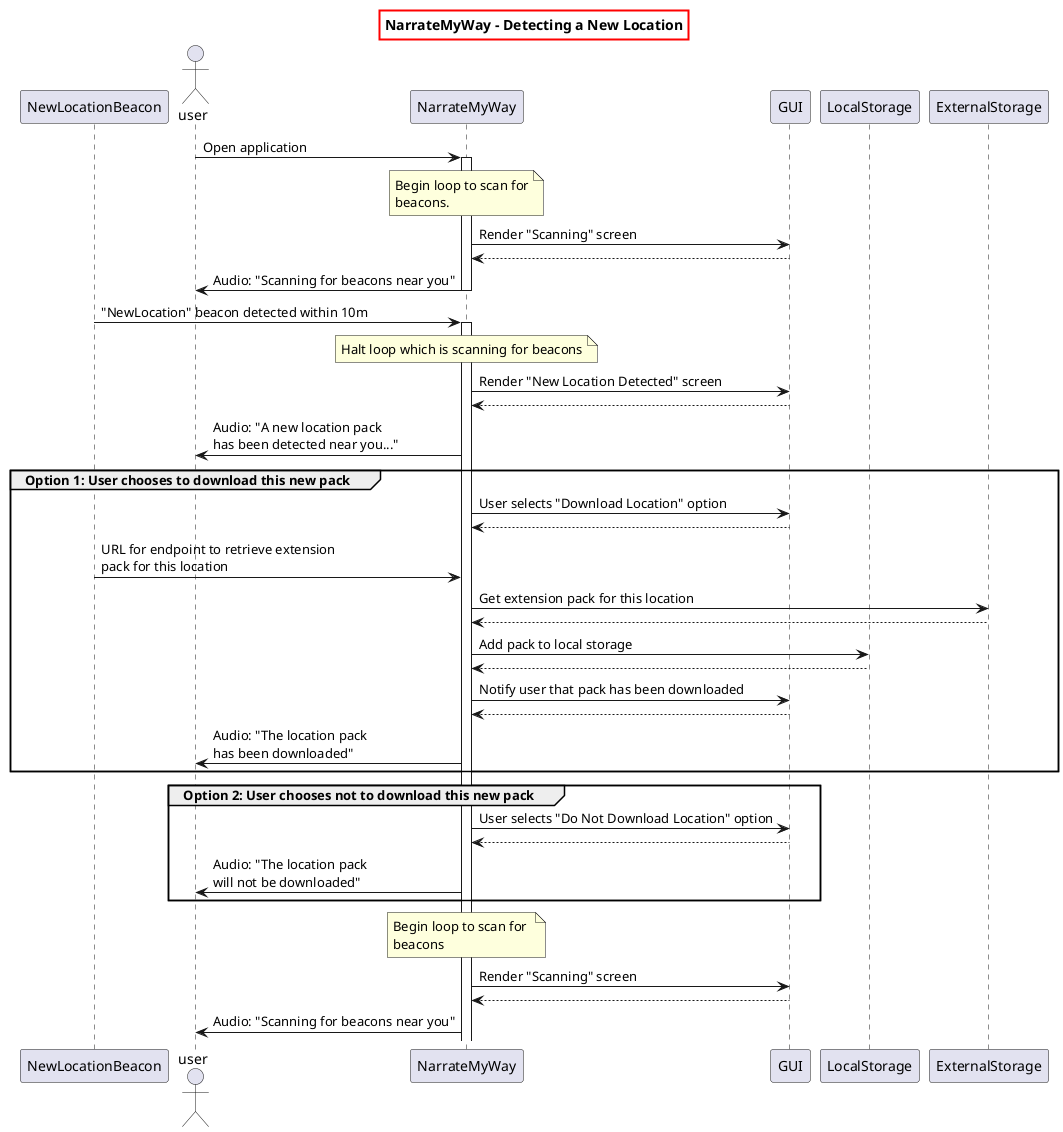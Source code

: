@startuml NMW-Main-New-Location
skinparam titleBorderThickness 2
skinparam titleBorderColor red
skinparam titleFontStyle bold

title NarrateMyWay - Detecting a New Location

participant NewLocationBeacon
actor user
participant NarrateMyWay
participant GUI
participant LocalStorage
participant ExternalStorage


user->NarrateMyWay : Open application
activate NarrateMyWay
note over NarrateMyWay
    Begin loop to scan for
    beacons.     
end note
NarrateMyWay->GUI : Render "Scanning" screen
NarrateMyWay<--GUI
user <- NarrateMyWay : Audio: "Scanning for beacons near you"

deactivate NarrateMyWay

NarrateMyWay <- NewLocationBeacon : "NewLocation" beacon detected within 10m

note over NarrateMyWay
    Halt loop which is scanning for beacons
end note

activate NarrateMyWay

NarrateMyWay -> GUI : Render "New Location Detected" screen
NarrateMyWay <-- GUI
user <- NarrateMyWay : Audio: "A new location pack \nhas been detected near you..."

group Option 1: User chooses to download this new pack
NarrateMyWay -> GUI : User selects "Download Location" option
NarrateMyWay <-- GUI
NarrateMyWay <- NewLocationBeacon : URL for endpoint to retrieve extension \npack for this location
NarrateMyWay -> ExternalStorage : Get extension pack for this location
NarrateMyWay <-- ExternalStorage
NarrateMyWay -> LocalStorage : Add pack to local storage
NarrateMyWay <-- LocalStorage
NarrateMyWay -> GUI : Notify user that pack has been downloaded
NarrateMyWay <-- GUI
user <- NarrateMyWay : Audio: "The location pack \nhas been downloaded"
end

group Option 2: User chooses not to download this new pack
NarrateMyWay -> GUI : User selects "Do Not Download Location" option
NarrateMyWay <-- GUI
user <- NarrateMyWay : Audio: "The location pack \nwill not be downloaded"
end

note over NarrateMyWay
    Begin loop to scan for 
    beacons
end note

NarrateMyWay -> GUI : Render "Scanning" screen
NarrateMyWay <-- GUI
user <- NarrateMyWay : Audio: "Scanning for beacons near you"

@enduml